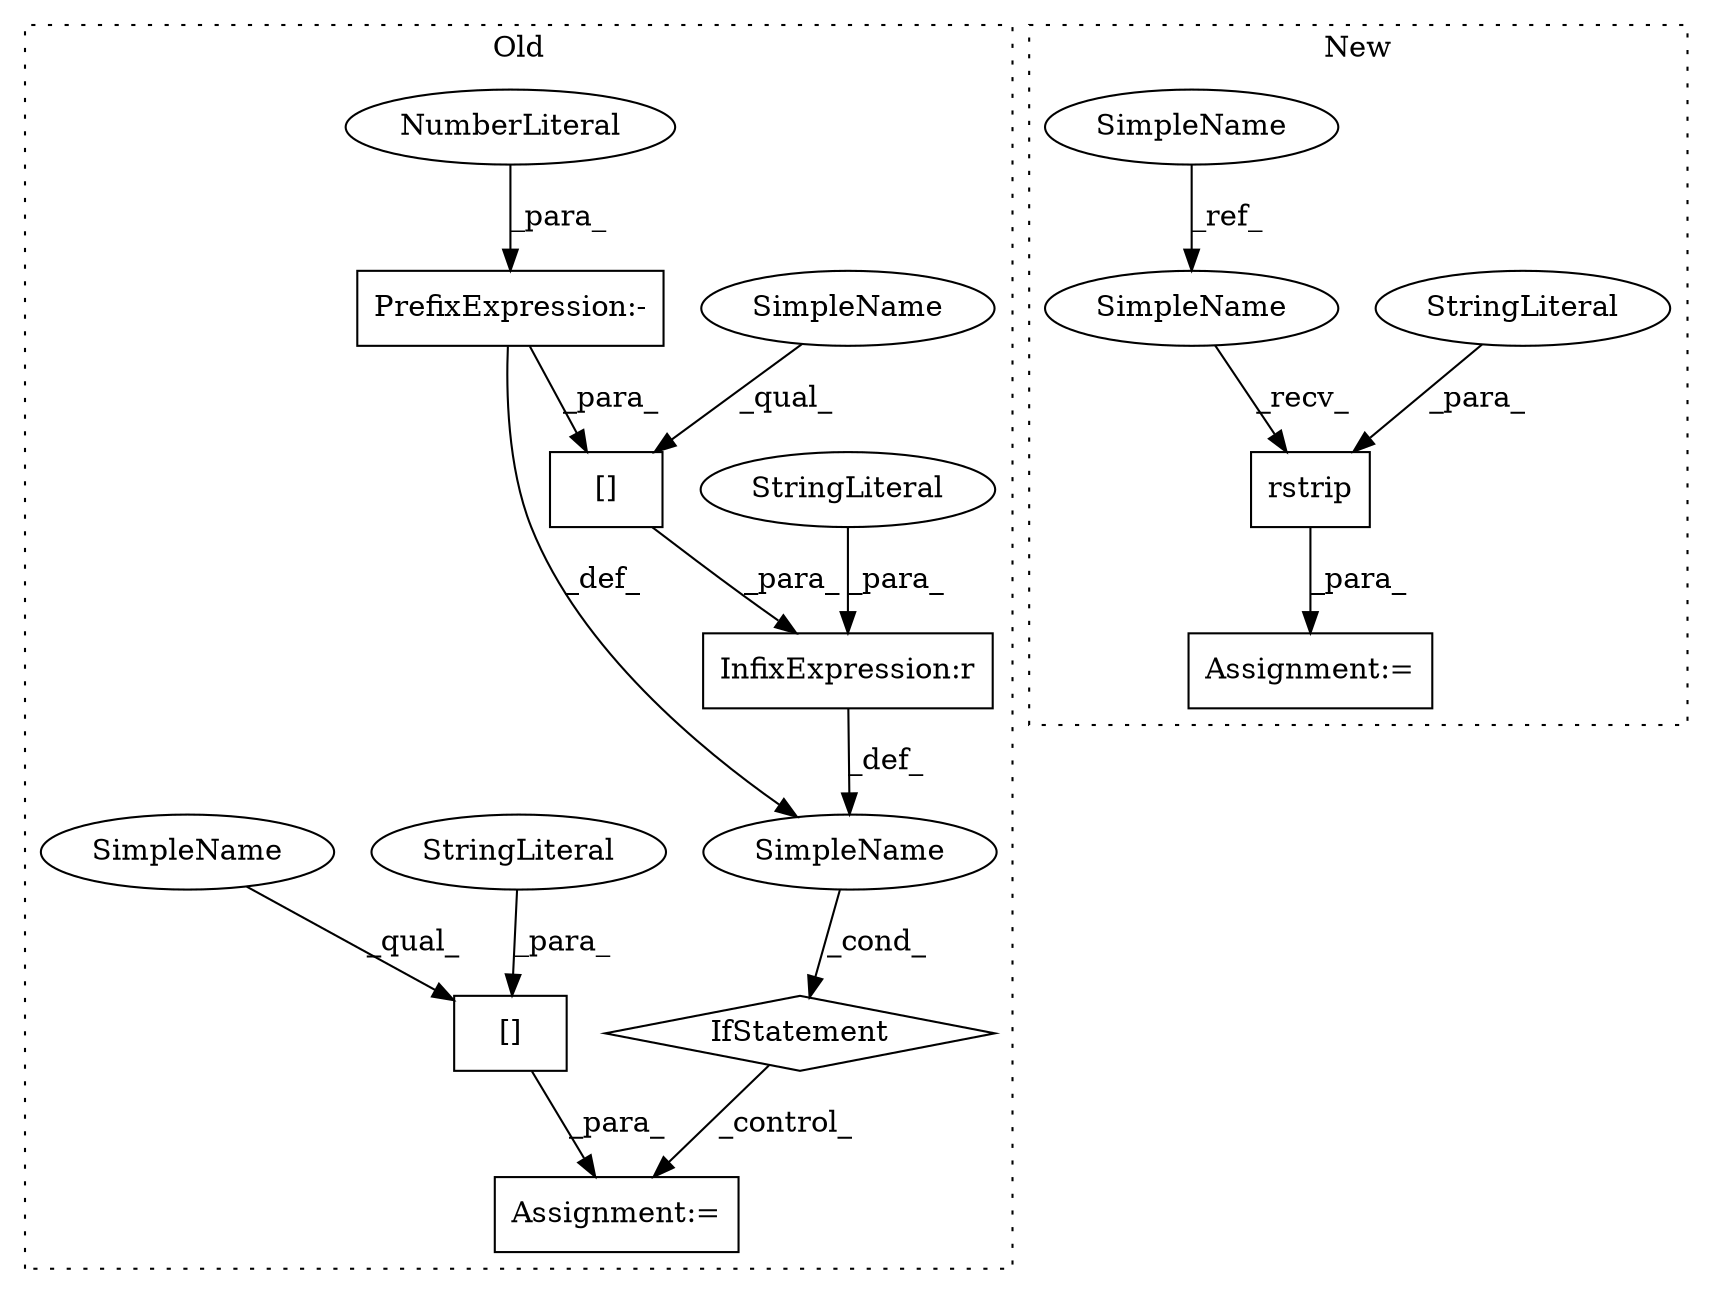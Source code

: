 digraph G {
subgraph cluster0 {
1 [label="[]" a="2" s="1202,1225" l="5,1" shape="box"];
3 [label="StringLiteral" a="45" s="1207" l="18" shape="ellipse"];
7 [label="[]" a="2" s="1171,1178" l="5,1" shape="box"];
8 [label="PrefixExpression:-" a="38" s="1176" l="1" shape="box"];
9 [label="NumberLiteral" a="34" s="1177" l="1" shape="ellipse"];
10 [label="InfixExpression:r" a="27" s="1179" l="4" shape="box"];
11 [label="StringLiteral" a="45" s="1183" l="4" shape="ellipse"];
12 [label="IfStatement" a="25" s="1167,1187" l="4,2" shape="diamond"];
13 [label="SimpleName" a="42" s="" l="" shape="ellipse"];
14 [label="Assignment:=" a="7" s="1201" l="1" shape="box"];
16 [label="SimpleName" a="42" s="1171" l="4" shape="ellipse"];
17 [label="SimpleName" a="42" s="1202" l="4" shape="ellipse"];
label = "Old";
style="dotted";
}
subgraph cluster1 {
2 [label="rstrip" a="32" s="1335,1346" l="7,1" shape="box"];
4 [label="StringLiteral" a="45" s="1342" l="4" shape="ellipse"];
5 [label="Assignment:=" a="7" s="1427" l="1" shape="box"];
6 [label="SimpleName" a="42" s="1247" l="4" shape="ellipse"];
15 [label="SimpleName" a="42" s="1330" l="4" shape="ellipse"];
label = "New";
style="dotted";
}
1 -> 14 [label="_para_"];
2 -> 5 [label="_para_"];
3 -> 1 [label="_para_"];
4 -> 2 [label="_para_"];
6 -> 15 [label="_ref_"];
7 -> 10 [label="_para_"];
8 -> 13 [label="_def_"];
8 -> 7 [label="_para_"];
9 -> 8 [label="_para_"];
10 -> 13 [label="_def_"];
11 -> 10 [label="_para_"];
12 -> 14 [label="_control_"];
13 -> 12 [label="_cond_"];
15 -> 2 [label="_recv_"];
16 -> 7 [label="_qual_"];
17 -> 1 [label="_qual_"];
}
